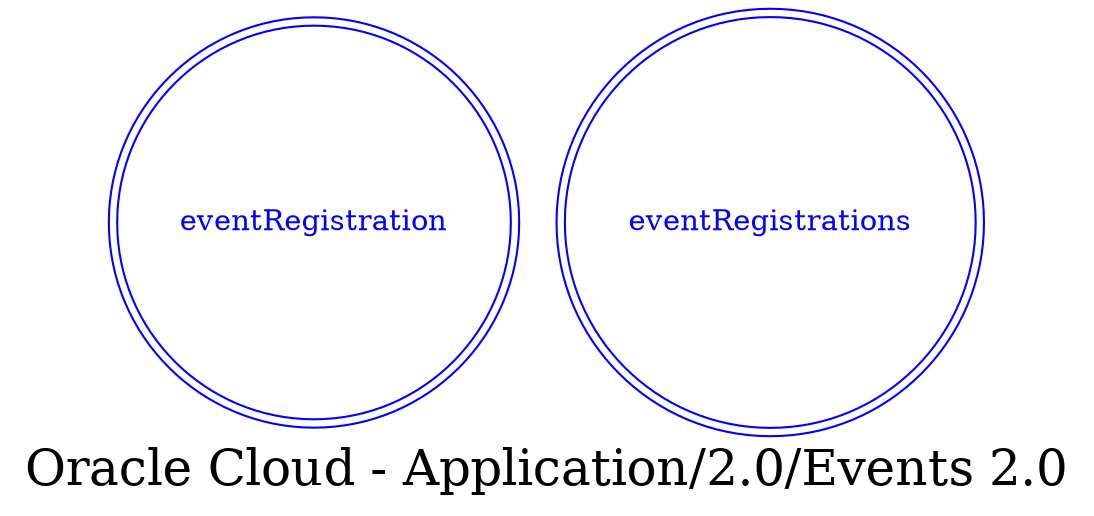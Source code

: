 digraph LexiconGraph {
graph[label="Oracle Cloud - Application/2.0/Events 2.0", fontsize=24]
splines=true
"eventRegistration" [color=blue, fontcolor=blue, shape=doublecircle]
"eventRegistrations" [color=blue, fontcolor=blue, shape=doublecircle]
}
